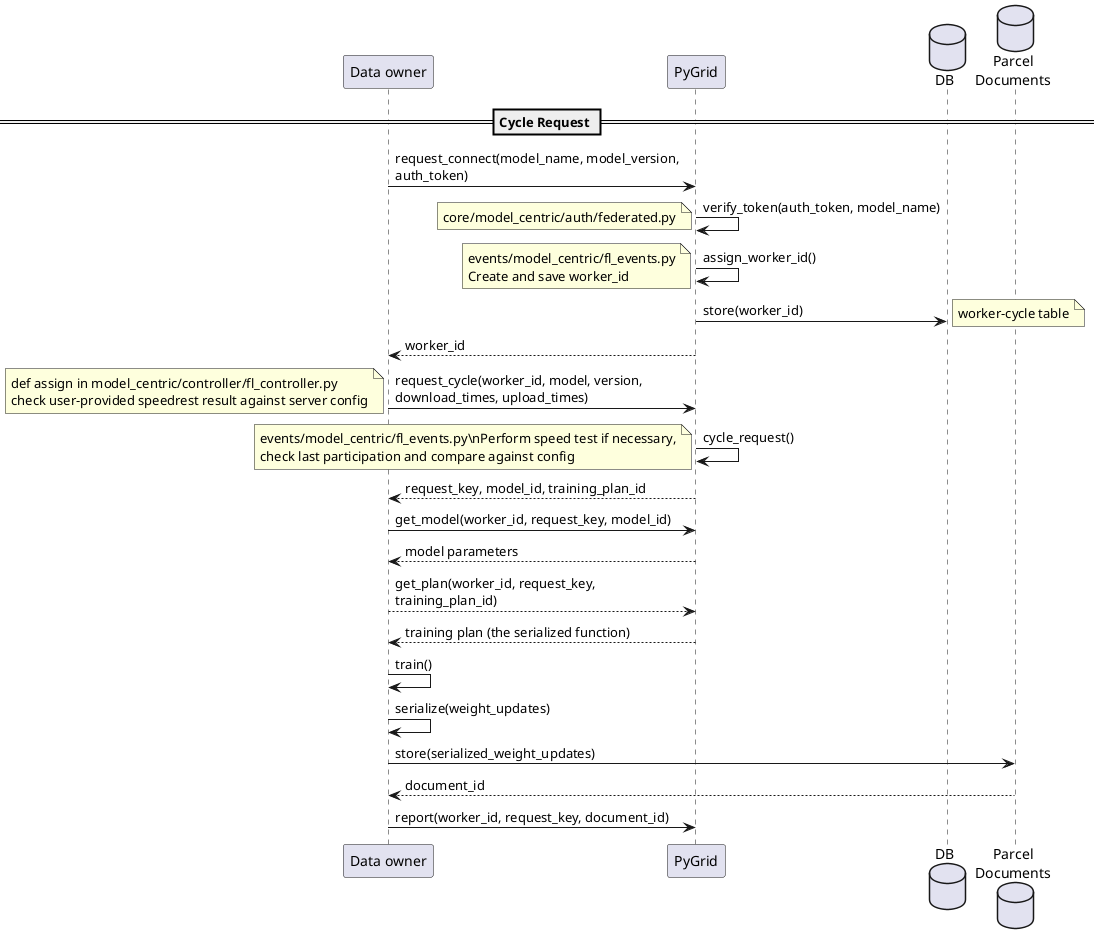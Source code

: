 @startuml Cycle Request

skinparam maxMessageSize 300

participant "Data owner" as do
participant PyGrid as grid
database DB as db
database "Parcel\nDocuments" as padb

== Cycle Request ==
do -> grid: request_connect(model_name, model_version, auth_token)
grid -> grid: verify_token(auth_token, model_name)
note left: core/model_centric/auth/federated.py
grid -> grid: assign_worker_id()
note left: events/model_centric/fl_events.py\nCreate and save worker_id
grid -> db: store(worker_id)
note right: worker-cycle table
grid --> do: worker_id

do -> grid: request_cycle(worker_id, model, version, download_times, upload_times)
note left
    def assign in model_centric/controller/fl_controller.py
    check user-provided speedrest result against server config
end note
grid -> grid: cycle_request()
note left
    events/model_centric/fl_events.py\nPerform speed test if necessary,
    check last participation and compare against config
end note
grid --> do: request_key, model_id, training_plan_id
do -> grid: get_model(worker_id, request_key, model_id)
grid --> do: model parameters
do --> grid: get_plan(worker_id, request_key, training_plan_id)
grid --> do: training plan (the serialized function)
do -> do: train()
do -> do: serialize(weight_updates)
do -> padb: store(serialized_weight_updates)
padb --> do: document_id
do -> grid: report(worker_id, request_key, document_id)

@enduml
